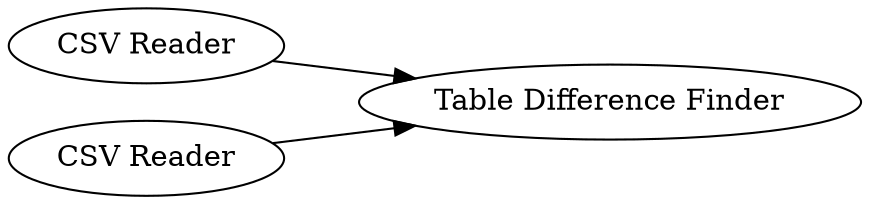 digraph {
	72 -> 1
	91 -> 1
	72 [label="CSV Reader"]
	91 [label="CSV Reader"]
	1 [label="Table Difference Finder"]
	rankdir=LR
}
